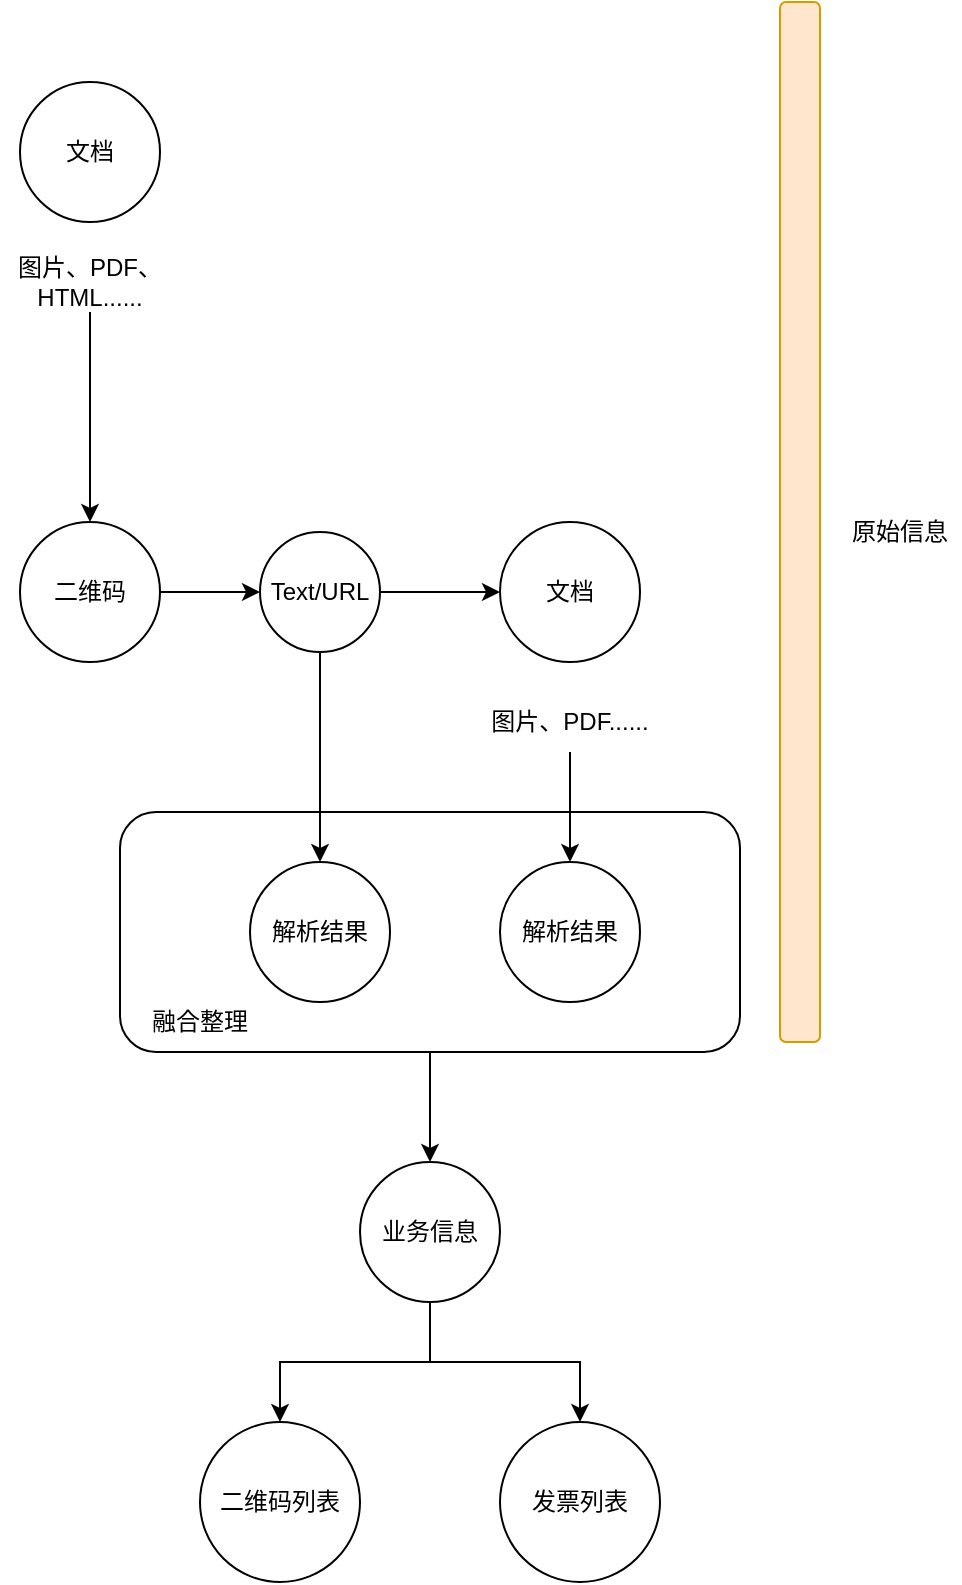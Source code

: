 <mxfile version="24.2.3" type="github">
  <diagram name="Page-1" id="nOhjvLSkiI6Gft-o41ZN">
    <mxGraphModel dx="1194" dy="756" grid="1" gridSize="10" guides="1" tooltips="1" connect="1" arrows="1" fold="1" page="1" pageScale="1" pageWidth="850" pageHeight="1100" math="0" shadow="0">
      <root>
        <mxCell id="0" />
        <mxCell id="1" parent="0" />
        <mxCell id="dDIRc1-SOkfvqXcVqXz5-1" value="文档" style="ellipse;whiteSpace=wrap;html=1;aspect=fixed;" vertex="1" parent="1">
          <mxGeometry x="30" y="90" width="70" height="70" as="geometry" />
        </mxCell>
        <mxCell id="dDIRc1-SOkfvqXcVqXz5-11" style="edgeStyle=orthogonalEdgeStyle;rounded=0;orthogonalLoop=1;jettySize=auto;html=1;" edge="1" parent="1" source="dDIRc1-SOkfvqXcVqXz5-2" target="dDIRc1-SOkfvqXcVqXz5-10">
          <mxGeometry relative="1" as="geometry" />
        </mxCell>
        <mxCell id="dDIRc1-SOkfvqXcVqXz5-2" value="图片、PDF、HTML......" style="text;html=1;align=center;verticalAlign=middle;whiteSpace=wrap;rounded=0;" vertex="1" parent="1">
          <mxGeometry x="20" y="175" width="90" height="30" as="geometry" />
        </mxCell>
        <mxCell id="dDIRc1-SOkfvqXcVqXz5-15" style="edgeStyle=orthogonalEdgeStyle;rounded=0;orthogonalLoop=1;jettySize=auto;html=1;entryX=0;entryY=0.5;entryDx=0;entryDy=0;" edge="1" parent="1" source="dDIRc1-SOkfvqXcVqXz5-10" target="dDIRc1-SOkfvqXcVqXz5-13">
          <mxGeometry relative="1" as="geometry" />
        </mxCell>
        <mxCell id="dDIRc1-SOkfvqXcVqXz5-10" value="二维码" style="ellipse;whiteSpace=wrap;html=1;aspect=fixed;" vertex="1" parent="1">
          <mxGeometry x="30" y="310" width="70" height="70" as="geometry" />
        </mxCell>
        <mxCell id="dDIRc1-SOkfvqXcVqXz5-24" style="edgeStyle=orthogonalEdgeStyle;rounded=0;orthogonalLoop=1;jettySize=auto;html=1;" edge="1" parent="1" source="dDIRc1-SOkfvqXcVqXz5-13" target="dDIRc1-SOkfvqXcVqXz5-18">
          <mxGeometry relative="1" as="geometry" />
        </mxCell>
        <mxCell id="dDIRc1-SOkfvqXcVqXz5-26" style="edgeStyle=orthogonalEdgeStyle;rounded=0;orthogonalLoop=1;jettySize=auto;html=1;" edge="1" parent="1" source="dDIRc1-SOkfvqXcVqXz5-13" target="dDIRc1-SOkfvqXcVqXz5-25">
          <mxGeometry relative="1" as="geometry" />
        </mxCell>
        <mxCell id="dDIRc1-SOkfvqXcVqXz5-13" value="Text/URL" style="ellipse;whiteSpace=wrap;html=1;aspect=fixed;" vertex="1" parent="1">
          <mxGeometry x="150" y="315" width="60" height="60" as="geometry" />
        </mxCell>
        <mxCell id="dDIRc1-SOkfvqXcVqXz5-18" value="文档" style="ellipse;whiteSpace=wrap;html=1;aspect=fixed;" vertex="1" parent="1">
          <mxGeometry x="270" y="310" width="70" height="70" as="geometry" />
        </mxCell>
        <mxCell id="dDIRc1-SOkfvqXcVqXz5-28" style="edgeStyle=orthogonalEdgeStyle;rounded=0;orthogonalLoop=1;jettySize=auto;html=1;" edge="1" parent="1" source="dDIRc1-SOkfvqXcVqXz5-19" target="dDIRc1-SOkfvqXcVqXz5-27">
          <mxGeometry relative="1" as="geometry" />
        </mxCell>
        <mxCell id="dDIRc1-SOkfvqXcVqXz5-19" value="图片、PDF......" style="text;html=1;align=center;verticalAlign=middle;whiteSpace=wrap;rounded=0;" vertex="1" parent="1">
          <mxGeometry x="260" y="395" width="90" height="30" as="geometry" />
        </mxCell>
        <mxCell id="dDIRc1-SOkfvqXcVqXz5-33" style="edgeStyle=orthogonalEdgeStyle;rounded=0;orthogonalLoop=1;jettySize=auto;html=1;" edge="1" parent="1" source="dDIRc1-SOkfvqXcVqXz5-29" target="dDIRc1-SOkfvqXcVqXz5-32">
          <mxGeometry relative="1" as="geometry" />
        </mxCell>
        <mxCell id="dDIRc1-SOkfvqXcVqXz5-29" value="" style="rounded=1;whiteSpace=wrap;html=1;fillColor=none;" vertex="1" parent="1">
          <mxGeometry x="80" y="455" width="310" height="120" as="geometry" />
        </mxCell>
        <mxCell id="dDIRc1-SOkfvqXcVqXz5-25" value="解析结果" style="ellipse;whiteSpace=wrap;html=1;aspect=fixed;" vertex="1" parent="1">
          <mxGeometry x="145" y="480" width="70" height="70" as="geometry" />
        </mxCell>
        <mxCell id="dDIRc1-SOkfvqXcVqXz5-27" value="解析结果" style="ellipse;whiteSpace=wrap;html=1;aspect=fixed;" vertex="1" parent="1">
          <mxGeometry x="270" y="480" width="70" height="70" as="geometry" />
        </mxCell>
        <mxCell id="dDIRc1-SOkfvqXcVqXz5-30" value="融合整理" style="text;html=1;align=center;verticalAlign=middle;whiteSpace=wrap;rounded=0;" vertex="1" parent="1">
          <mxGeometry x="90" y="545" width="60" height="30" as="geometry" />
        </mxCell>
        <mxCell id="dDIRc1-SOkfvqXcVqXz5-40" style="edgeStyle=orthogonalEdgeStyle;rounded=0;orthogonalLoop=1;jettySize=auto;html=1;" edge="1" parent="1" source="dDIRc1-SOkfvqXcVqXz5-32" target="dDIRc1-SOkfvqXcVqXz5-38">
          <mxGeometry relative="1" as="geometry" />
        </mxCell>
        <mxCell id="dDIRc1-SOkfvqXcVqXz5-41" style="edgeStyle=orthogonalEdgeStyle;rounded=0;orthogonalLoop=1;jettySize=auto;html=1;" edge="1" parent="1" source="dDIRc1-SOkfvqXcVqXz5-32" target="dDIRc1-SOkfvqXcVqXz5-39">
          <mxGeometry relative="1" as="geometry" />
        </mxCell>
        <mxCell id="dDIRc1-SOkfvqXcVqXz5-32" value="业务信息" style="ellipse;whiteSpace=wrap;html=1;aspect=fixed;" vertex="1" parent="1">
          <mxGeometry x="200" y="630" width="70" height="70" as="geometry" />
        </mxCell>
        <mxCell id="dDIRc1-SOkfvqXcVqXz5-36" value="" style="rounded=1;whiteSpace=wrap;html=1;fillColor=#ffe6cc;strokeColor=#d79b00;" vertex="1" parent="1">
          <mxGeometry x="410" y="50" width="20" height="520" as="geometry" />
        </mxCell>
        <mxCell id="dDIRc1-SOkfvqXcVqXz5-37" value="原始信息" style="text;html=1;align=center;verticalAlign=middle;whiteSpace=wrap;rounded=0;" vertex="1" parent="1">
          <mxGeometry x="440" y="300" width="60" height="30" as="geometry" />
        </mxCell>
        <mxCell id="dDIRc1-SOkfvqXcVqXz5-38" value="二维码列表" style="ellipse;whiteSpace=wrap;html=1;aspect=fixed;" vertex="1" parent="1">
          <mxGeometry x="120" y="760" width="80" height="80" as="geometry" />
        </mxCell>
        <mxCell id="dDIRc1-SOkfvqXcVqXz5-39" value="发票列表" style="ellipse;whiteSpace=wrap;html=1;aspect=fixed;" vertex="1" parent="1">
          <mxGeometry x="270" y="760" width="80" height="80" as="geometry" />
        </mxCell>
      </root>
    </mxGraphModel>
  </diagram>
</mxfile>
